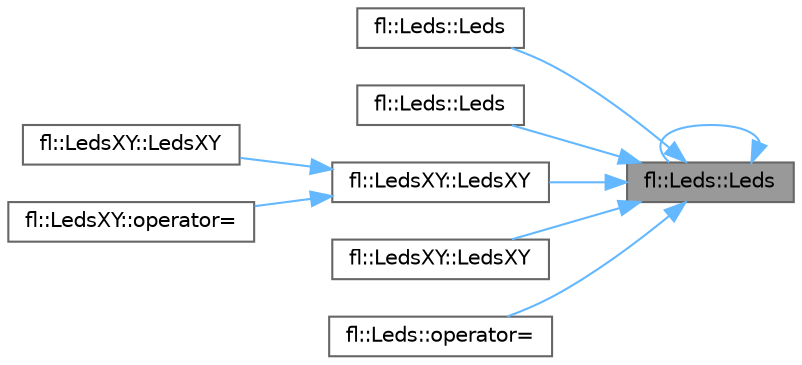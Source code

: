 digraph "fl::Leds::Leds"
{
 // INTERACTIVE_SVG=YES
 // LATEX_PDF_SIZE
  bgcolor="transparent";
  edge [fontname=Helvetica,fontsize=10,labelfontname=Helvetica,labelfontsize=10];
  node [fontname=Helvetica,fontsize=10,shape=box,height=0.2,width=0.4];
  rankdir="RL";
  Node1 [id="Node000001",label="fl::Leds::Leds",height=0.2,width=0.4,color="gray40", fillcolor="grey60", style="filled", fontcolor="black",tooltip=" "];
  Node1 -> Node2 [id="edge1_Node000001_Node000002",dir="back",color="steelblue1",style="solid",tooltip=" "];
  Node2 [id="Node000002",label="fl::Leds::Leds",height=0.2,width=0.4,color="grey40", fillcolor="white", style="filled",URL="$d9/d06/classfl_1_1_leds_ada73678aa330fe8bf79b2e6cd62a73fa.html#ada73678aa330fe8bf79b2e6cd62a73fa",tooltip=" "];
  Node1 -> Node1 [id="edge2_Node000001_Node000001",dir="back",color="steelblue1",style="solid",tooltip=" "];
  Node1 -> Node3 [id="edge3_Node000001_Node000003",dir="back",color="steelblue1",style="solid",tooltip=" "];
  Node3 [id="Node000003",label="fl::Leds::Leds",height=0.2,width=0.4,color="grey40", fillcolor="white", style="filled",URL="$d9/d06/classfl_1_1_leds_a18da2f3a67902953f9a627b6d3e37a23.html#a18da2f3a67902953f9a627b6d3e37a23",tooltip=" "];
  Node1 -> Node4 [id="edge4_Node000001_Node000004",dir="back",color="steelblue1",style="solid",tooltip=" "];
  Node4 [id="Node000004",label="fl::LedsXY::LedsXY",height=0.2,width=0.4,color="grey40", fillcolor="white", style="filled",URL="$de/d43/classfl_1_1_leds_x_y_a98f1bd907fac08a8b8ac0bc32c60d55a.html#a98f1bd907fac08a8b8ac0bc32c60d55a",tooltip=" "];
  Node4 -> Node5 [id="edge5_Node000004_Node000005",dir="back",color="steelblue1",style="solid",tooltip=" "];
  Node5 [id="Node000005",label="fl::LedsXY::LedsXY",height=0.2,width=0.4,color="grey40", fillcolor="white", style="filled",URL="$de/d43/classfl_1_1_leds_x_y_a4a811ddcacd0432e21496cd7c7487b4c.html#a4a811ddcacd0432e21496cd7c7487b4c",tooltip=" "];
  Node4 -> Node6 [id="edge6_Node000004_Node000006",dir="back",color="steelblue1",style="solid",tooltip=" "];
  Node6 [id="Node000006",label="fl::LedsXY::operator=",height=0.2,width=0.4,color="grey40", fillcolor="white", style="filled",URL="$de/d43/classfl_1_1_leds_x_y_ae6de58fa76101b7c2cd6770aa33d8eb2.html#ae6de58fa76101b7c2cd6770aa33d8eb2",tooltip=" "];
  Node1 -> Node7 [id="edge7_Node000001_Node000007",dir="back",color="steelblue1",style="solid",tooltip=" "];
  Node7 [id="Node000007",label="fl::LedsXY::LedsXY",height=0.2,width=0.4,color="grey40", fillcolor="white", style="filled",URL="$de/d43/classfl_1_1_leds_x_y_a2bb8fe14e5d1adf03dc75c8cb19ddcea.html#a2bb8fe14e5d1adf03dc75c8cb19ddcea",tooltip=" "];
  Node1 -> Node8 [id="edge8_Node000001_Node000008",dir="back",color="steelblue1",style="solid",tooltip=" "];
  Node8 [id="Node000008",label="fl::Leds::operator=",height=0.2,width=0.4,color="grey40", fillcolor="white", style="filled",URL="$d9/d06/classfl_1_1_leds_ab4b5edc0740cf4adf87d77af65e96e30.html#ab4b5edc0740cf4adf87d77af65e96e30",tooltip=" "];
}
